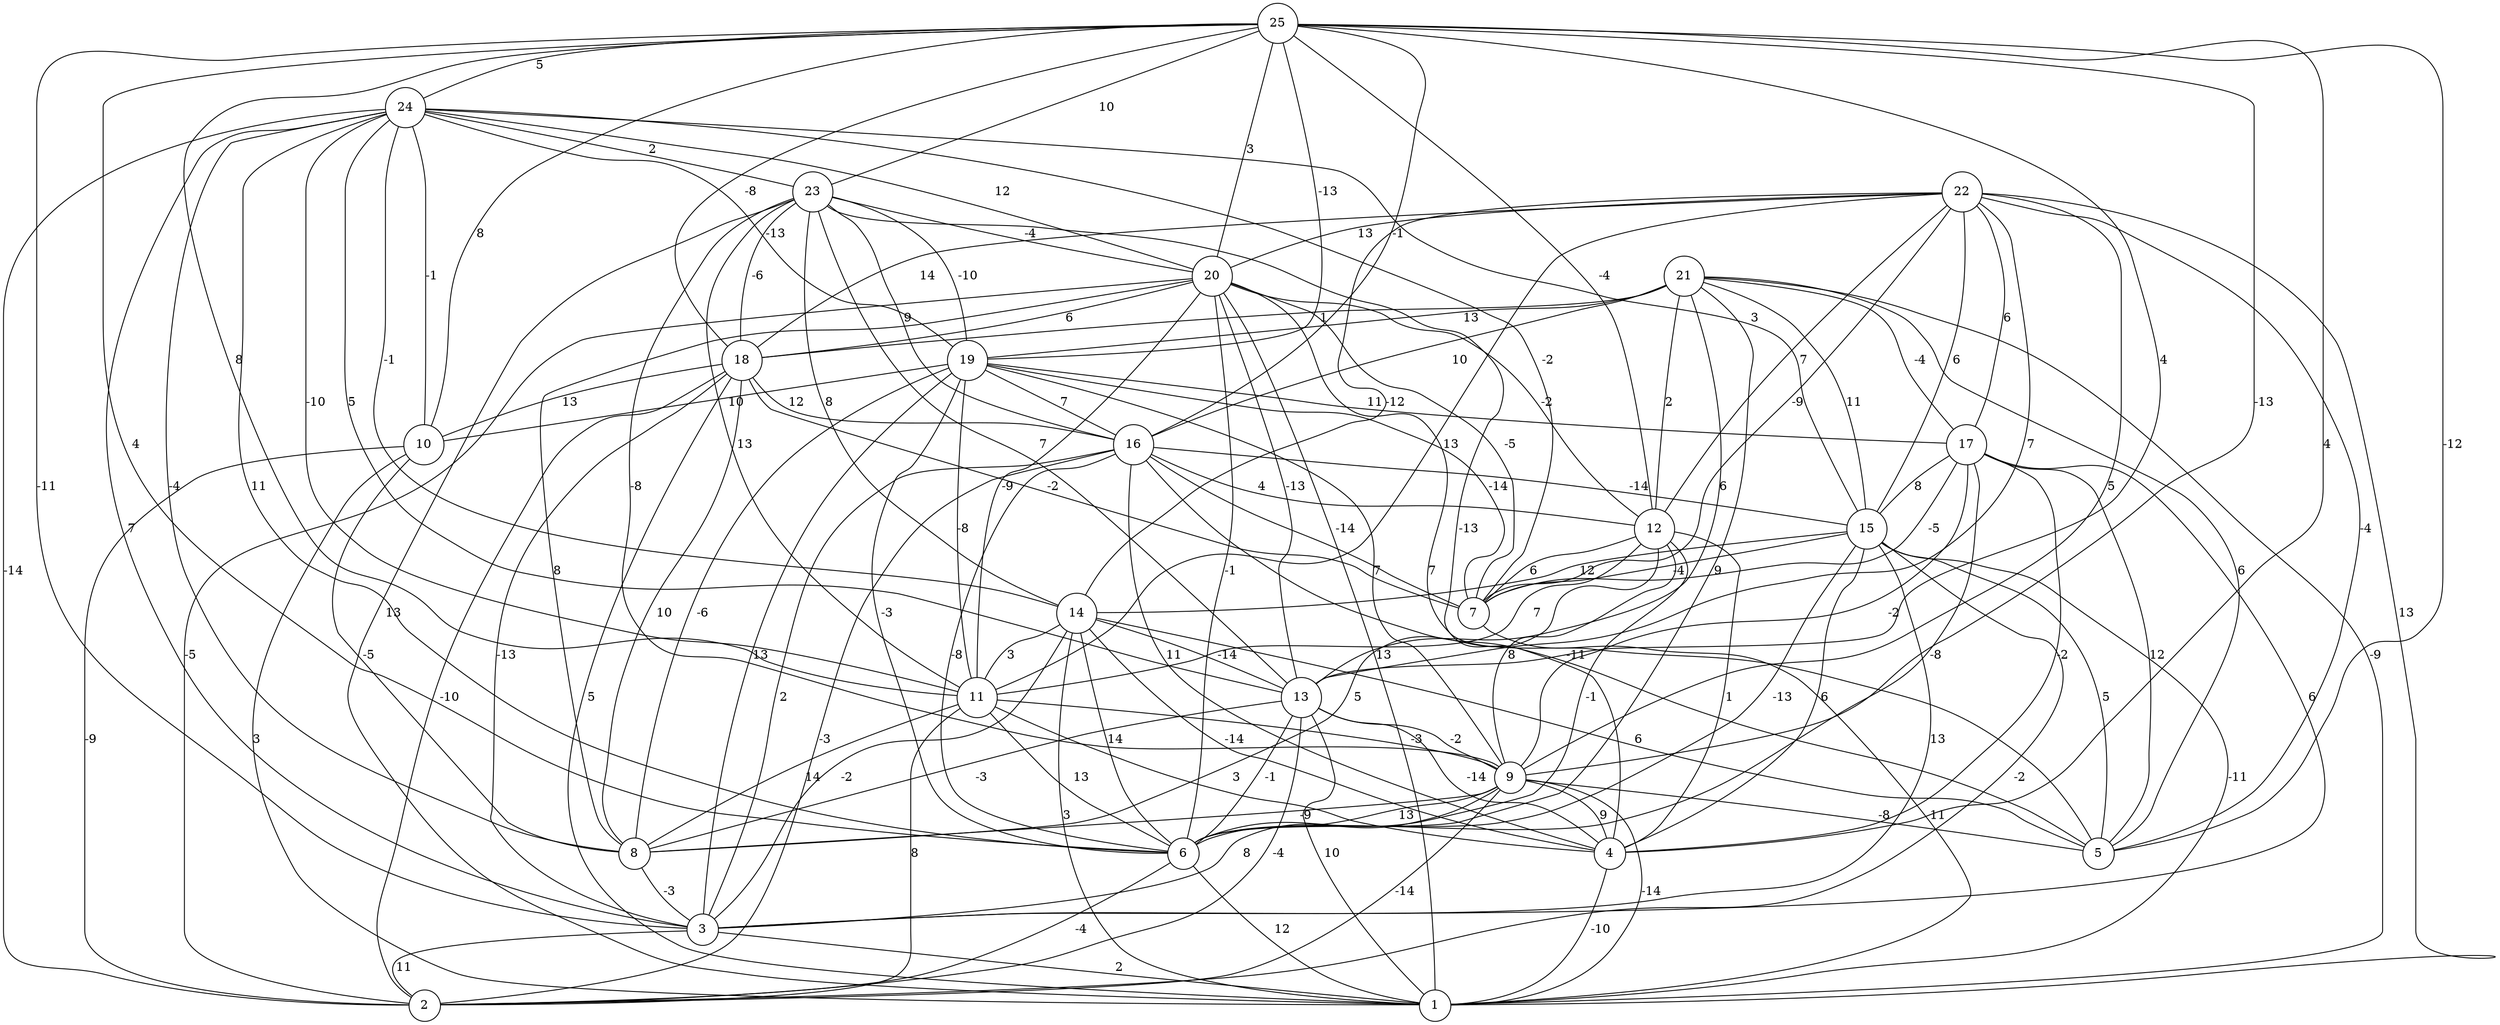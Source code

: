 graph { 
	 fontname="Helvetica,Arial,sans-serif" 
	 node [shape = circle]; 
	 25 -- 3 [label = "-11"];
	 25 -- 4 [label = "4"];
	 25 -- 5 [label = "-12"];
	 25 -- 6 [label = "4"];
	 25 -- 9 [label = "-13"];
	 25 -- 10 [label = "8"];
	 25 -- 11 [label = "8"];
	 25 -- 12 [label = "-4"];
	 25 -- 13 [label = "4"];
	 25 -- 16 [label = "-1"];
	 25 -- 18 [label = "-8"];
	 25 -- 19 [label = "-13"];
	 25 -- 20 [label = "3"];
	 25 -- 23 [label = "10"];
	 25 -- 24 [label = "5"];
	 24 -- 2 [label = "-14"];
	 24 -- 3 [label = "7"];
	 24 -- 6 [label = "11"];
	 24 -- 7 [label = "-2"];
	 24 -- 8 [label = "-4"];
	 24 -- 10 [label = "-1"];
	 24 -- 11 [label = "-10"];
	 24 -- 13 [label = "5"];
	 24 -- 14 [label = "-1"];
	 24 -- 15 [label = "3"];
	 24 -- 19 [label = "-13"];
	 24 -- 20 [label = "12"];
	 24 -- 23 [label = "2"];
	 23 -- 1 [label = "13"];
	 23 -- 4 [label = "-13"];
	 23 -- 9 [label = "-8"];
	 23 -- 11 [label = "13"];
	 23 -- 13 [label = "7"];
	 23 -- 14 [label = "8"];
	 23 -- 16 [label = "9"];
	 23 -- 18 [label = "-6"];
	 23 -- 19 [label = "-10"];
	 23 -- 20 [label = "-4"];
	 22 -- 1 [label = "13"];
	 22 -- 5 [label = "-4"];
	 22 -- 7 [label = "-9"];
	 22 -- 9 [label = "5"];
	 22 -- 11 [label = "13"];
	 22 -- 12 [label = "7"];
	 22 -- 13 [label = "7"];
	 22 -- 14 [label = "-12"];
	 22 -- 15 [label = "6"];
	 22 -- 17 [label = "6"];
	 22 -- 18 [label = "14"];
	 22 -- 20 [label = "13"];
	 21 -- 1 [label = "-9"];
	 21 -- 5 [label = "6"];
	 21 -- 6 [label = "9"];
	 21 -- 12 [label = "2"];
	 21 -- 13 [label = "6"];
	 21 -- 15 [label = "11"];
	 21 -- 16 [label = "10"];
	 21 -- 17 [label = "-4"];
	 21 -- 18 [label = "1"];
	 21 -- 19 [label = "13"];
	 20 -- 1 [label = "13"];
	 20 -- 2 [label = "-5"];
	 20 -- 5 [label = "7"];
	 20 -- 6 [label = "-1"];
	 20 -- 7 [label = "-5"];
	 20 -- 8 [label = "8"];
	 20 -- 11 [label = "-9"];
	 20 -- 12 [label = "-2"];
	 20 -- 13 [label = "-13"];
	 20 -- 18 [label = "6"];
	 19 -- 3 [label = "13"];
	 19 -- 6 [label = "-3"];
	 19 -- 7 [label = "-14"];
	 19 -- 8 [label = "-6"];
	 19 -- 9 [label = "7"];
	 19 -- 10 [label = "10"];
	 19 -- 11 [label = "-8"];
	 19 -- 16 [label = "7"];
	 19 -- 17 [label = "11"];
	 18 -- 1 [label = "5"];
	 18 -- 2 [label = "-10"];
	 18 -- 3 [label = "-13"];
	 18 -- 7 [label = "-2"];
	 18 -- 8 [label = "10"];
	 18 -- 10 [label = "13"];
	 18 -- 16 [label = "12"];
	 17 -- 3 [label = "6"];
	 17 -- 4 [label = "-2"];
	 17 -- 5 [label = "12"];
	 17 -- 6 [label = "-8"];
	 17 -- 7 [label = "-5"];
	 17 -- 9 [label = "-2"];
	 17 -- 15 [label = "8"];
	 16 -- 2 [label = "-3"];
	 16 -- 3 [label = "2"];
	 16 -- 4 [label = "11"];
	 16 -- 5 [label = "-11"];
	 16 -- 6 [label = "-8"];
	 16 -- 7 [label = "-14"];
	 16 -- 12 [label = "4"];
	 16 -- 15 [label = "-14"];
	 15 -- 1 [label = "-11"];
	 15 -- 2 [label = "-2"];
	 15 -- 3 [label = "13"];
	 15 -- 4 [label = "6"];
	 15 -- 5 [label = "5"];
	 15 -- 6 [label = "-13"];
	 15 -- 7 [label = "-4"];
	 15 -- 14 [label = "12"];
	 14 -- 1 [label = "3"];
	 14 -- 3 [label = "-2"];
	 14 -- 4 [label = "-14"];
	 14 -- 5 [label = "6"];
	 14 -- 6 [label = "14"];
	 14 -- 11 [label = "3"];
	 14 -- 13 [label = "-14"];
	 13 -- 1 [label = "10"];
	 13 -- 2 [label = "-4"];
	 13 -- 4 [label = "-14"];
	 13 -- 6 [label = "-1"];
	 13 -- 8 [label = "-3"];
	 13 -- 9 [label = "-2"];
	 12 -- 4 [label = "1"];
	 12 -- 6 [label = "-1"];
	 12 -- 7 [label = "6"];
	 12 -- 8 [label = "5"];
	 12 -- 9 [label = "8"];
	 12 -- 11 [label = "7"];
	 11 -- 2 [label = "8"];
	 11 -- 4 [label = "3"];
	 11 -- 6 [label = "13"];
	 11 -- 8 [label = "14"];
	 11 -- 9 [label = "-3"];
	 10 -- 1 [label = "3"];
	 10 -- 2 [label = "-9"];
	 10 -- 8 [label = "-5"];
	 9 -- 1 [label = "-14"];
	 9 -- 2 [label = "-14"];
	 9 -- 3 [label = "8"];
	 9 -- 4 [label = "9"];
	 9 -- 5 [label = "-8"];
	 9 -- 6 [label = "13"];
	 9 -- 8 [label = "-9"];
	 8 -- 3 [label = "-3"];
	 7 -- 1 [label = "11"];
	 6 -- 1 [label = "12"];
	 6 -- 2 [label = "-4"];
	 4 -- 1 [label = "-10"];
	 3 -- 1 [label = "2"];
	 3 -- 2 [label = "11"];
	 1;
	 2;
	 3;
	 4;
	 5;
	 6;
	 7;
	 8;
	 9;
	 10;
	 11;
	 12;
	 13;
	 14;
	 15;
	 16;
	 17;
	 18;
	 19;
	 20;
	 21;
	 22;
	 23;
	 24;
	 25;
}
